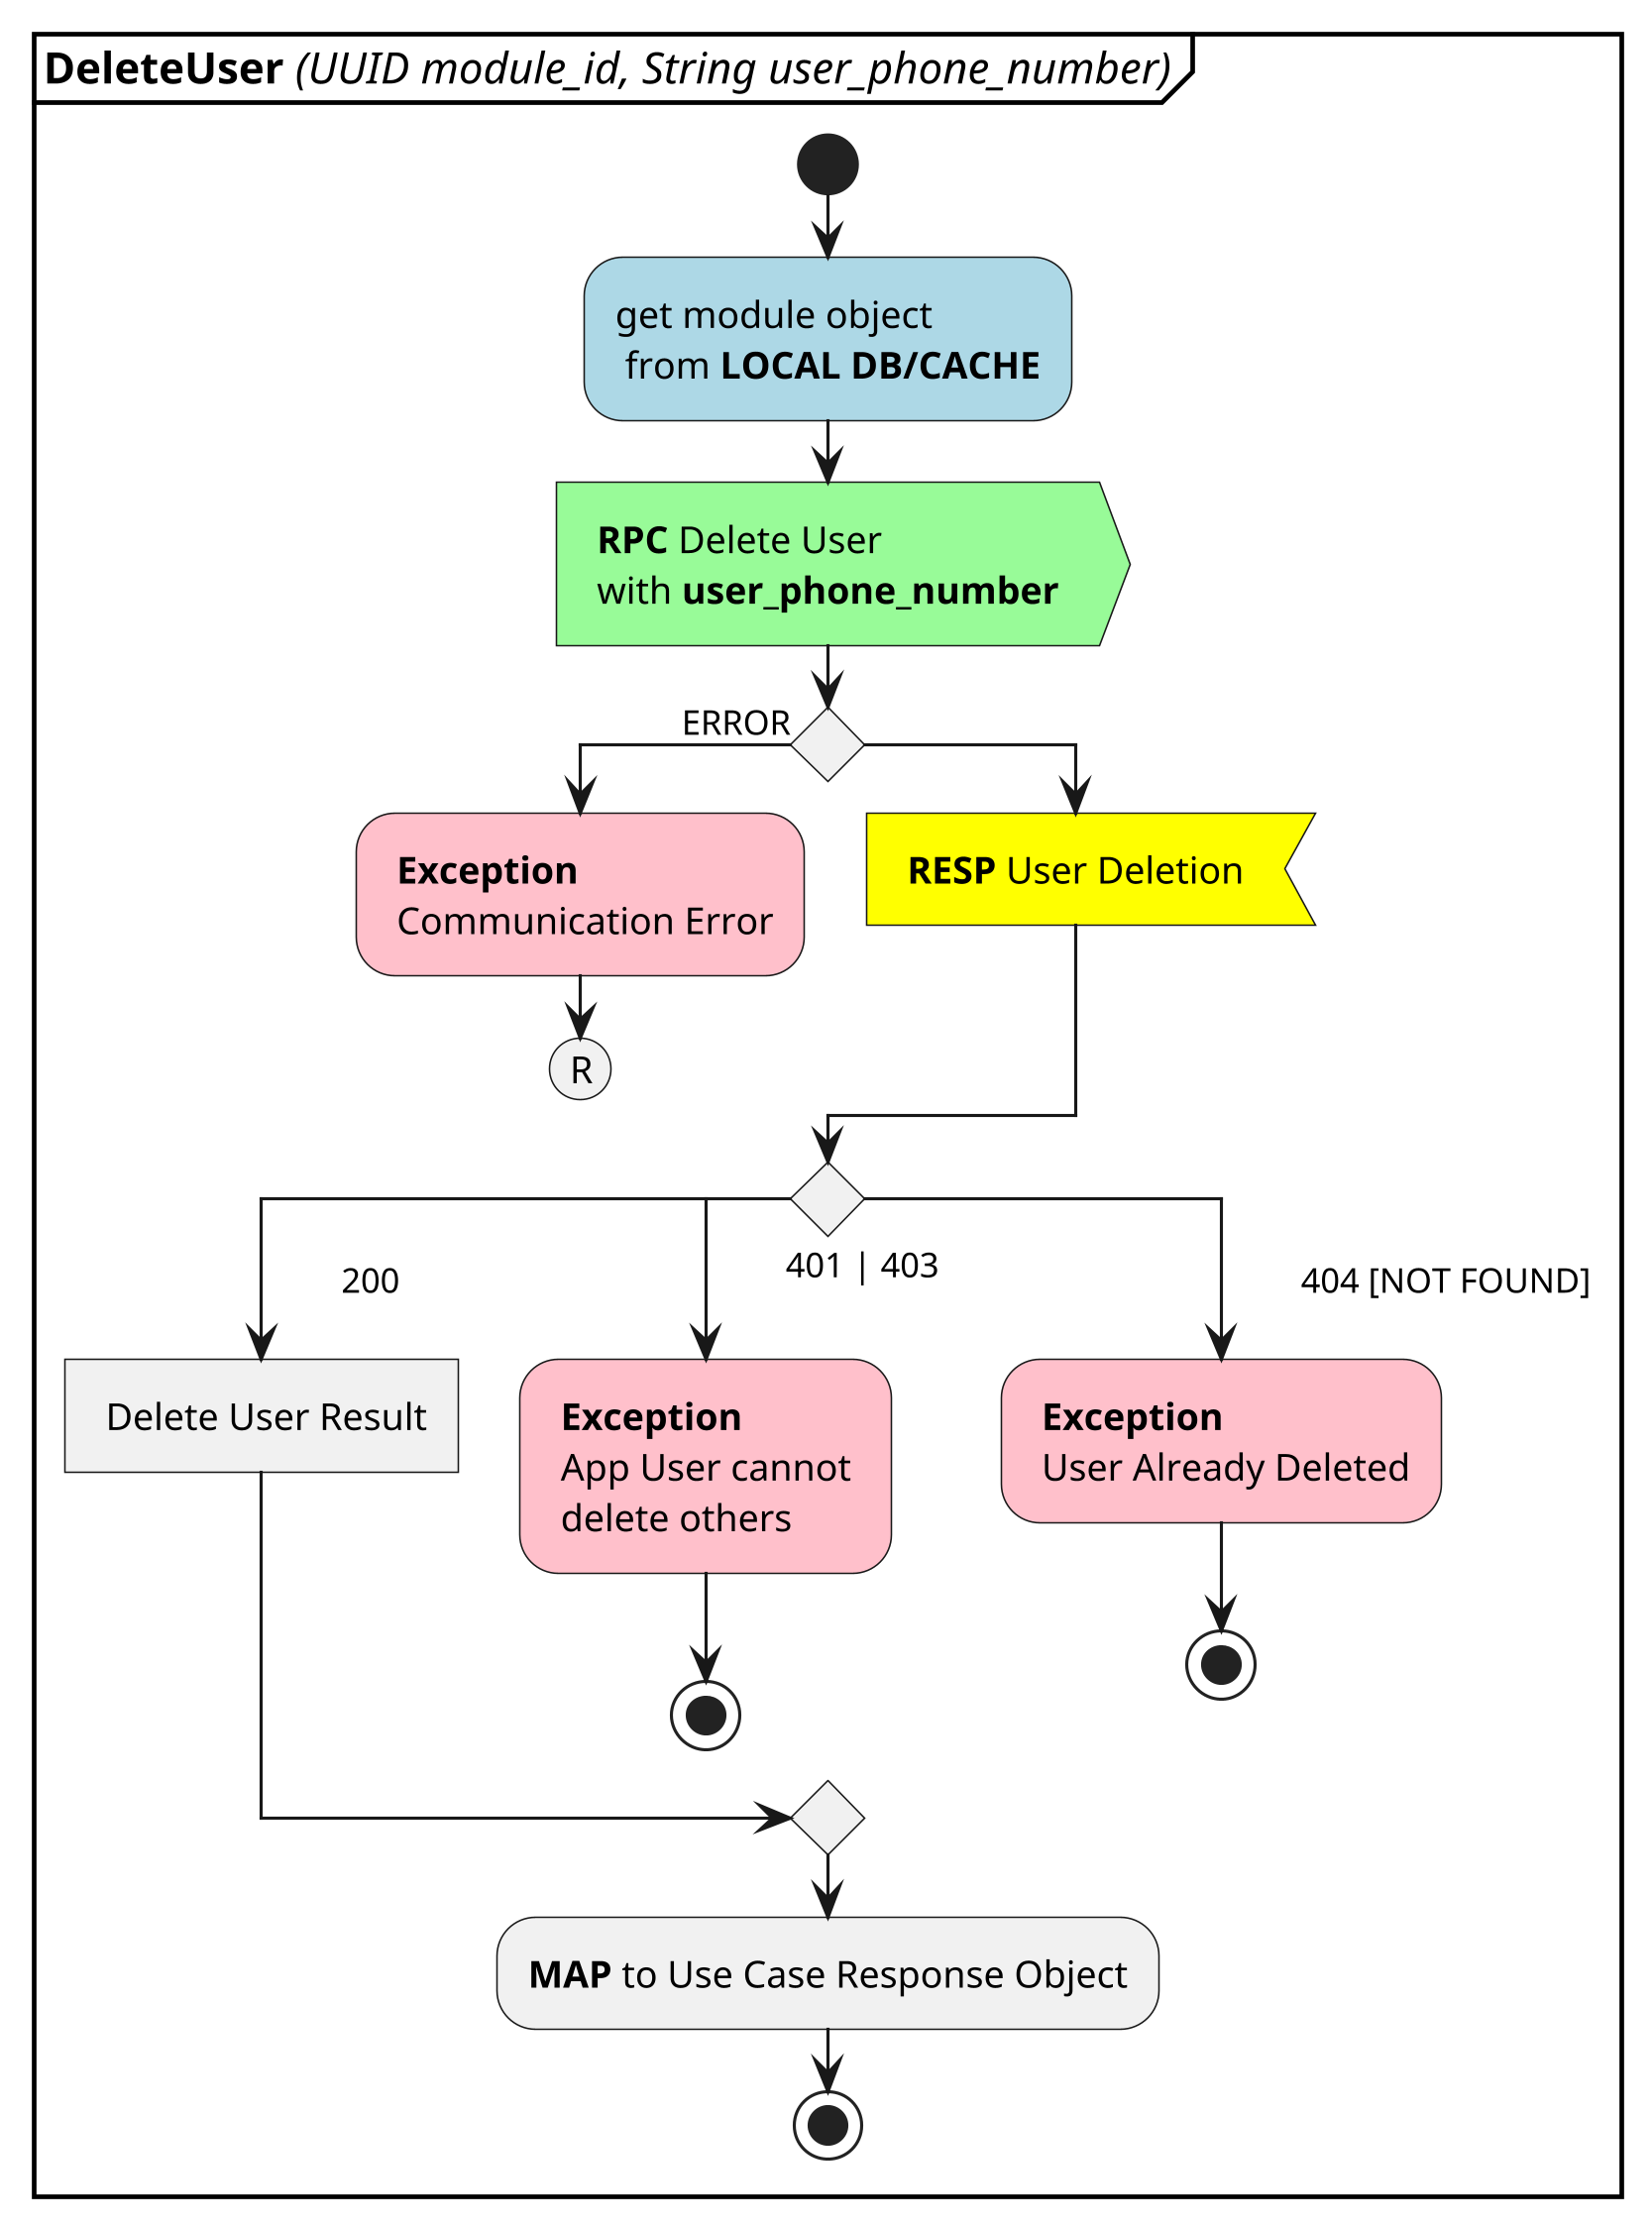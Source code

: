 @startuml ACT_DeleteUser
skinparam dpi 300
partition  <b>DeleteUser</b> <i>(UUID module_id, String user_phone_number)</i> {
    start
    #lightblue:get module object \n from <b>LOCAL DB/CACHE</b>;
    #palegreen: <b>RPC</b> Delete User \n with <b>user_phone_number</b> >
    if() then (ERROR)
        #pink : <b>Exception</b> \n Communication Error;
        (R)
        detach
    else
        #yellow: <b>RESP</b> User Deletion <
        
    endif
    switch()
    case(\t 200)
        : Delete User Result]
    case(\t 401 | 403)
        #pink : <b>Exception</b> \n App User cannot \n delete others;
        stop
    case(\t 404 [NOT FOUND])
        #pink : <b>Exception</b> \n User Already Deleted;
        stop
    endswitch

    :<b>MAP</b> to Use Case Response Object;
    stop

    
}
@enduml
